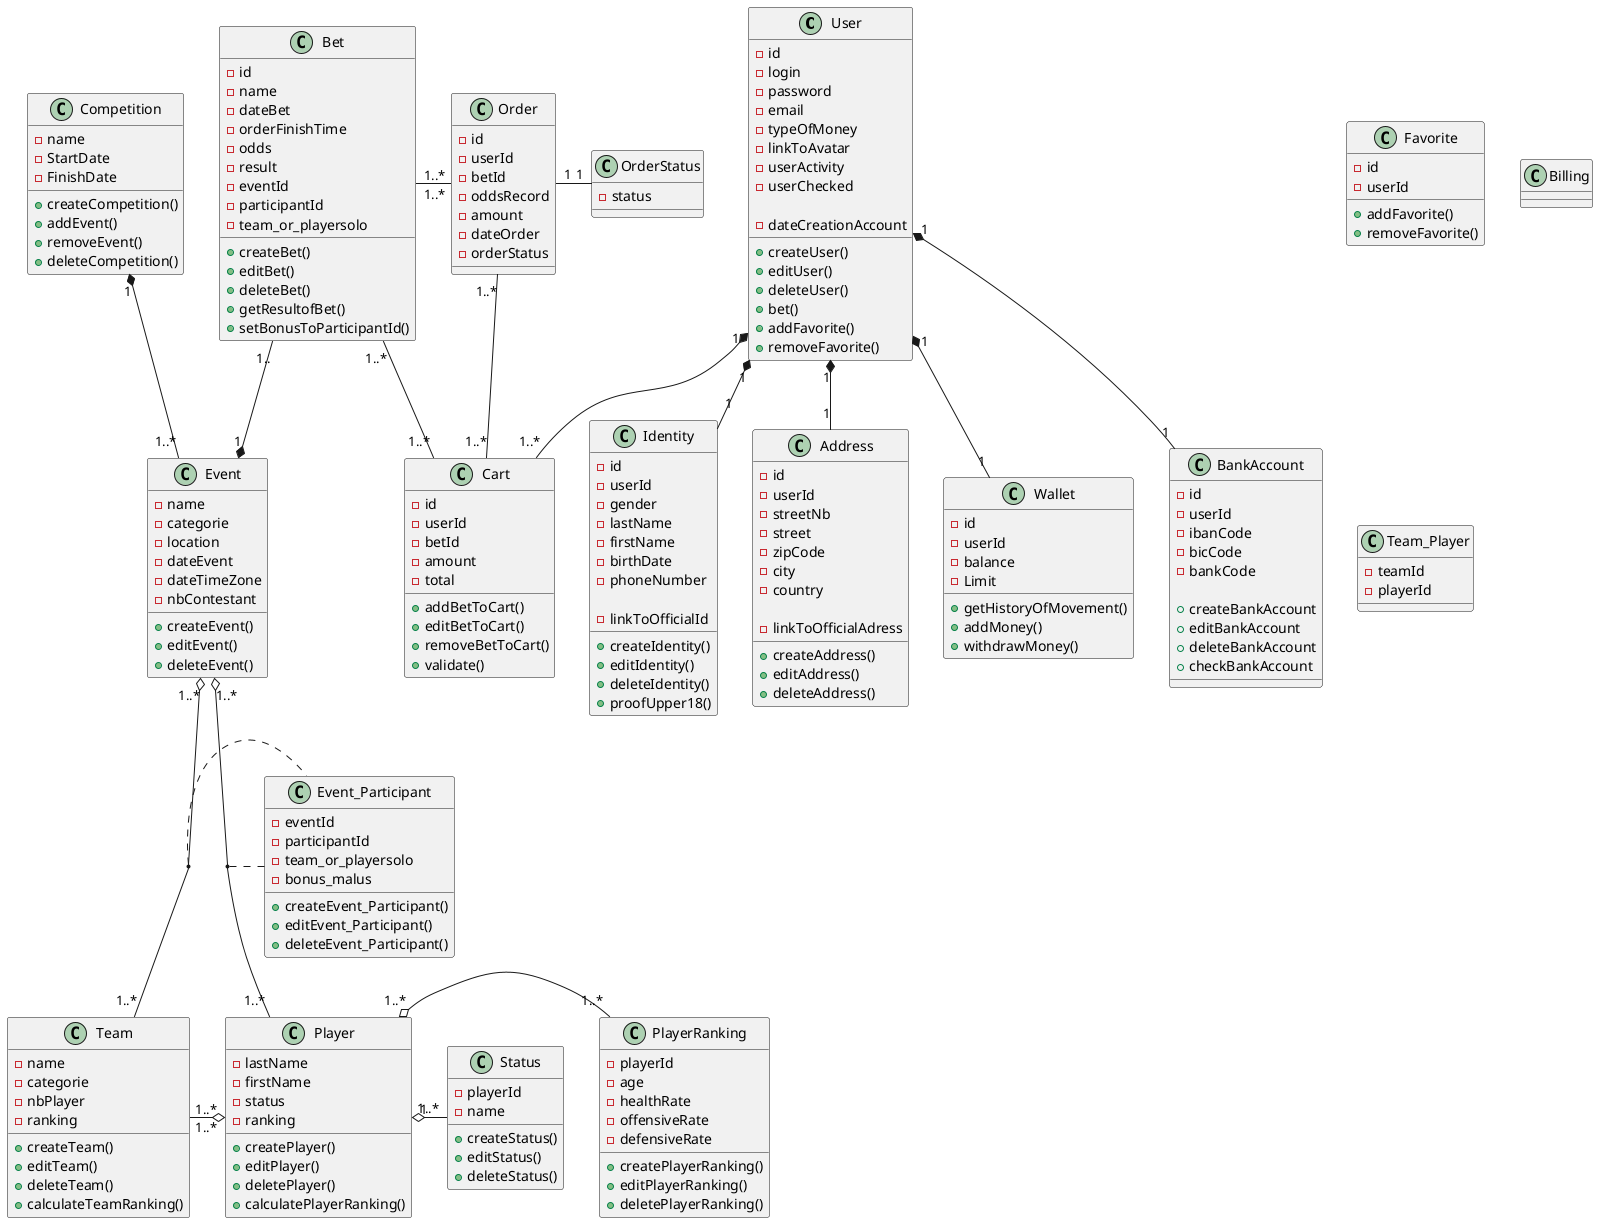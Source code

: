 @startuml parisportif

class User {
    - id
    - login
    - password
    - email
    - typeOfMoney
    - linkToAvatar
    - userActivity
    - userChecked

    - dateCreationAccount

    
    + createUser()
    + editUser()
    + deleteUser()
    + bet()
    + addFavorite()
    + removeFavorite()
}

class Identity {
    - id
    - userId
    - gender
    - lastName
    - firstName
    - birthDate
    - phoneNumber

    - linkToOfficialId

    + createIdentity()
    + editIdentity()
    + deleteIdentity()
    + proofUpper18()
}

class Address {
    - id
    - userId
    - streetNb
    - street
    - zipCode
    - city
    - country

    - linkToOfficialAdress 

    + createAddress()
    + editAddress()
    + deleteAddress()
}

class Wallet {
    - id
    - userId
    - balance
    - Limit

    + getHistoryOfMovement()
    + addMoney()
    + withdrawMoney()
}

class Favorite {
    - id
    - userId

    + addFavorite()
    + removeFavorite()
}

class Cart {
    - id
    - userId
    - betId
    - amount
    - total

    + addBetToCart()
    + editBetToCart()
    + removeBetToCart()
    + validate()
}


class Order {
    - id
    - userId
    - betId
    - oddsRecord
    - amount
    - dateOrder
    - orderStatus
}

class OrderStatus {
    - status
}

class Bet {
    - id
    - name
    - dateBet
    - orderFinishTime
    - odds
    - result
    - eventId
    - participantId
    - team_or_playersolo

    + createBet()
    + editBet()
    + deleteBet()
    + getResultofBet()
    + setBonusToParticipantId()
}


' class CombinedBet{
'     - id
'     - name
'     - totalOdds

'     + createCombinedBet()
'     + editCombinedBet()
'     + deleteCombinedBet()
' }

class BankAccount {
    - id
    - userId
    - ibanCode
    - bicCode
    - bankCode

    + createBankAccount
    + editBankAccount
    + deleteBankAccount
    + checkBankAccount
}

class Billing {

}
 


class Event {
    - name
    - categorie
    - location
    - dateEvent
    - dateTimeZone
    - nbContestant

    + createEvent()
    + editEvent()
    + deleteEvent()
}

class Event_Participant {
    - eventId
    - participantId
    - team_or_playersolo
    - bonus_malus

    + createEvent_Participant()
    + editEvent_Participant()
    + deleteEvent_Participant()
}

class Team {
    - name
    - categorie
    - nbPlayer
    - ranking

    + createTeam()
    + editTeam()
    + deleteTeam()
    + calculateTeamRanking()
}

class Player {
    - lastName
    - firstName
    - status
    - ranking

    + createPlayer()
    + editPlayer()
    + deletePlayer()
    + calculatePlayerRanking()
}

class PlayerRanking {
    - playerId
    - age
    - healthRate
    - offensiveRate
    - defensiveRate

    + createPlayerRanking()
    + editPlayerRanking()
    + deletePlayerRanking()
}

class Status {
    - playerId
    - name

    + createStatus()
    + editStatus()
    + deleteStatus()
}

class Team_Player {
    - teamId
    - playerId
}

class Competition {
    - name
    - StartDate
    - FinishDate

    + createCompetition()
    + addEvent()
    + removeEvent()
    + deleteCompetition()
}

User "1" *-- "1" Address
User "1" *-- "1" Identity
User "1" *-- "1" Wallet
User "1" *-- "1..*" Cart
User "1" *-- "1" BankAccount

Cart "1..*" -up- "1..*" Bet
Cart "1..*" -up- "1..*" Order

Bet "1..*" -right- "1..*" Order

Order "1" -right- "1" OrderStatus

' Basket "1..*" -up- "1..*" CombinedBet
' Bet "1..*" -right- "1..*" CombinedBet

Event "1" *-up- "1.." Bet
Event "1..*" -up-* "1" Competition

Event "1..*" o-- "1..*" Team
(Event, Team) .. Event_Participant
Event "1..*" o-- "1..*" Player
(Event, Player) .left. Event_Participant

Player "1..*" o-left- "1..*" Team
Player "1..*" o-right- "1..*" PlayerRanking
Player "1" o-right- "1..*" Status


@enduml


